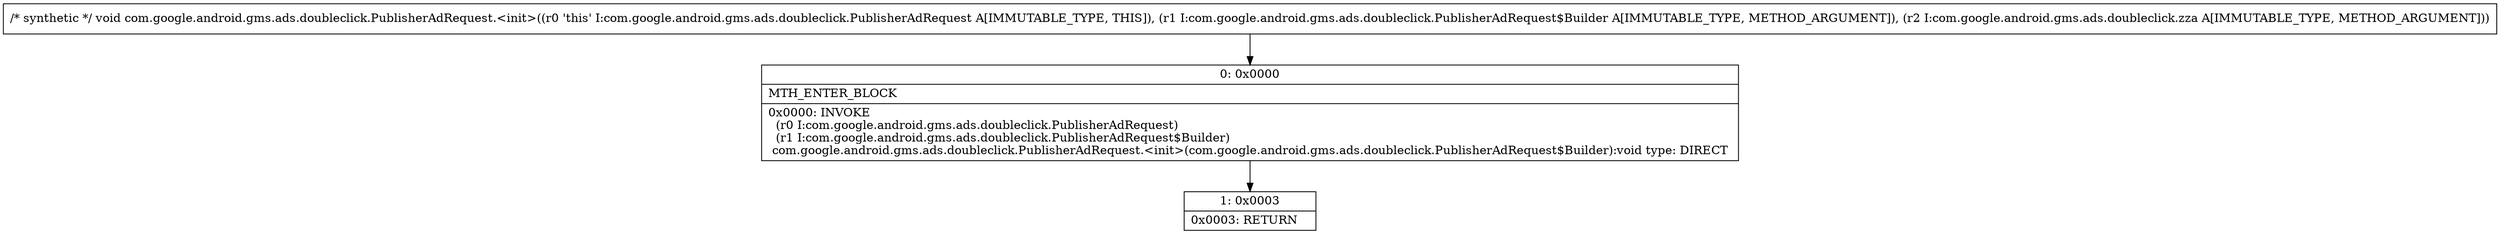 digraph "CFG forcom.google.android.gms.ads.doubleclick.PublisherAdRequest.\<init\>(Lcom\/google\/android\/gms\/ads\/doubleclick\/PublisherAdRequest$Builder;Lcom\/google\/android\/gms\/ads\/doubleclick\/zza;)V" {
Node_0 [shape=record,label="{0\:\ 0x0000|MTH_ENTER_BLOCK\l|0x0000: INVOKE  \l  (r0 I:com.google.android.gms.ads.doubleclick.PublisherAdRequest)\l  (r1 I:com.google.android.gms.ads.doubleclick.PublisherAdRequest$Builder)\l com.google.android.gms.ads.doubleclick.PublisherAdRequest.\<init\>(com.google.android.gms.ads.doubleclick.PublisherAdRequest$Builder):void type: DIRECT \l}"];
Node_1 [shape=record,label="{1\:\ 0x0003|0x0003: RETURN   \l}"];
MethodNode[shape=record,label="{\/* synthetic *\/ void com.google.android.gms.ads.doubleclick.PublisherAdRequest.\<init\>((r0 'this' I:com.google.android.gms.ads.doubleclick.PublisherAdRequest A[IMMUTABLE_TYPE, THIS]), (r1 I:com.google.android.gms.ads.doubleclick.PublisherAdRequest$Builder A[IMMUTABLE_TYPE, METHOD_ARGUMENT]), (r2 I:com.google.android.gms.ads.doubleclick.zza A[IMMUTABLE_TYPE, METHOD_ARGUMENT])) }"];
MethodNode -> Node_0;
Node_0 -> Node_1;
}

